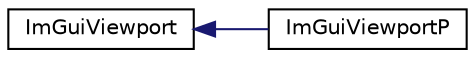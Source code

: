 digraph "Graphical Class Hierarchy"
{
 // LATEX_PDF_SIZE
  edge [fontname="Helvetica",fontsize="10",labelfontname="Helvetica",labelfontsize="10"];
  node [fontname="Helvetica",fontsize="10",shape=record];
  rankdir="LR";
  Node0 [label="ImGuiViewport",height=0.2,width=0.4,color="black", fillcolor="white", style="filled",URL="$structImGuiViewport.html",tooltip=" "];
  Node0 -> Node1 [dir="back",color="midnightblue",fontsize="10",style="solid",fontname="Helvetica"];
  Node1 [label="ImGuiViewportP",height=0.2,width=0.4,color="black", fillcolor="white", style="filled",URL="$structImGuiViewportP.html",tooltip=" "];
}
